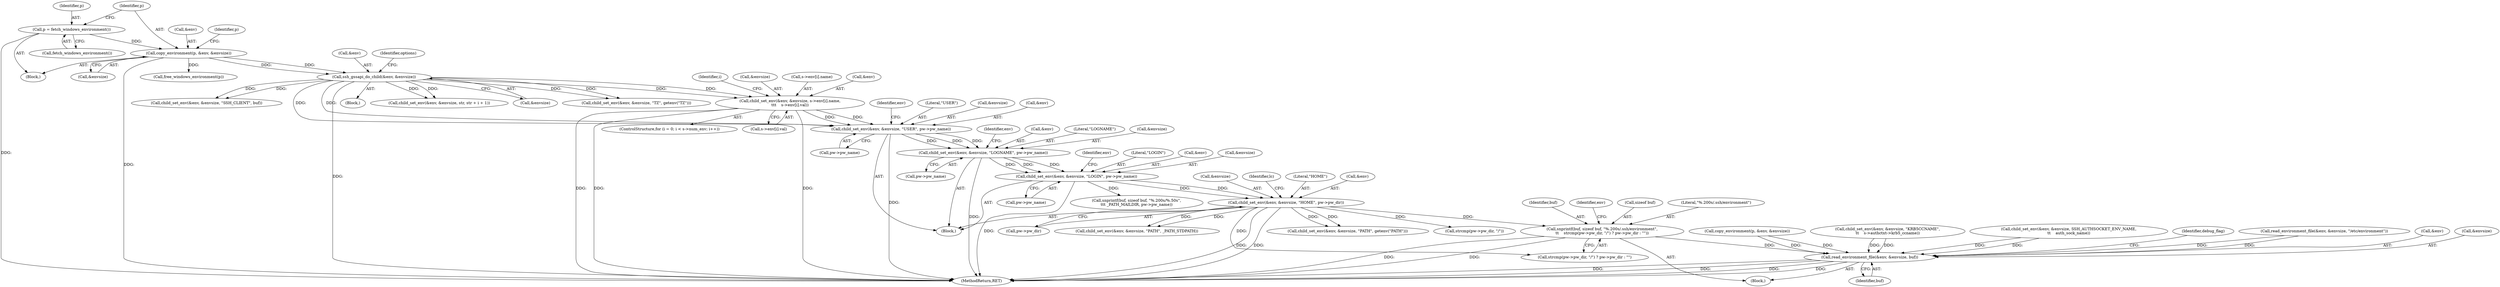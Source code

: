 digraph "0_mindrot_85bdcd7c92fe7ff133bbc4e10a65c91810f88755@API" {
"1000586" [label="(Call,snprintf(buf, sizeof buf, \"%.200s/.ssh/environment\",\n\t\t    strcmp(pw->pw_dir, \"/\") ? pw->pw_dir : \"\"))"];
"1000233" [label="(Call,child_set_env(&env, &envsize, \"HOME\", pw->pw_dir))"];
"1000224" [label="(Call,child_set_env(&env, &envsize, \"LOGIN\", pw->pw_name))"];
"1000215" [label="(Call,child_set_env(&env, &envsize, \"LOGNAME\", pw->pw_name))"];
"1000206" [label="(Call,child_set_env(&env, &envsize, \"USER\", pw->pw_name))"];
"1000187" [label="(Call,child_set_env(&env, &envsize, s->env[i].name,\n\t\t\t    s->env[i].val))"];
"1000165" [label="(Call,ssh_gssapi_do_child(&env, &envsize))"];
"1000157" [label="(Call,copy_environment(p, &env, &envsize))"];
"1000154" [label="(Call,p = fetch_windows_environment())"];
"1000601" [label="(Call,read_environment_file(&env, &envsize, buf))"];
"1000591" [label="(Call,strcmp(pw->pw_dir, \"/\") ? pw->pw_dir : \"\")"];
"1000226" [label="(Identifier,env)"];
"1000236" [label="(Call,&envsize)"];
"1000155" [label="(Identifier,p)"];
"1000601" [label="(Call,read_environment_file(&env, &envsize, buf))"];
"1000175" [label="(Block,)"];
"1000186" [label="(Identifier,i)"];
"1000230" [label="(Call,pw->pw_name)"];
"1000154" [label="(Call,p = fetch_windows_environment())"];
"1000161" [label="(Call,&envsize)"];
"1000630" [label="(MethodReturn,RET)"];
"1000118" [label="(Block,)"];
"1000587" [label="(Identifier,buf)"];
"1000217" [label="(Identifier,env)"];
"1000586" [label="(Call,snprintf(buf, sizeof buf, \"%.200s/.ssh/environment\",\n\t\t    strcmp(pw->pw_dir, \"/\") ? pw->pw_dir : \"\"))"];
"1000176" [label="(ControlStructure,for (i = 0; i < s->num_env; i++))"];
"1000206" [label="(Call,child_set_env(&env, &envsize, \"USER\", pw->pw_name))"];
"1000603" [label="(Identifier,env)"];
"1000159" [label="(Call,&env)"];
"1000216" [label="(Call,&env)"];
"1000557" [label="(Call,copy_environment(p, &env, &envsize))"];
"1000166" [label="(Call,&env)"];
"1000521" [label="(Call,child_set_env(&env, &envsize, \"KRB5CCNAME\",\n\t\t    s->authctxt->krb5_ccname))"];
"1000233" [label="(Call,child_set_env(&env, &envsize, \"HOME\", pw->pw_dir))"];
"1000235" [label="(Identifier,env)"];
"1000606" [label="(Identifier,buf)"];
"1000190" [label="(Call,&envsize)"];
"1000260" [label="(Call,child_set_env(&env, &envsize, \"PATH\", getenv(\"PATH\")))"];
"1000569" [label="(Call,child_set_env(&env, &envsize, SSH_AUTHSOCKET_ENV_NAME,\n\t\t    auth_sock_name))"];
"1000221" [label="(Call,pw->pw_name)"];
"1000215" [label="(Call,child_set_env(&env, &envsize, \"LOGNAME\", pw->pw_name))"];
"1000211" [label="(Literal,\"USER\")"];
"1000585" [label="(Block,)"];
"1000245" [label="(Identifier,lc)"];
"1000165" [label="(Call,ssh_gssapi_do_child(&env, &envsize))"];
"1000608" [label="(Identifier,debug_flag)"];
"1000509" [label="(Call,read_environment_file(&env, &envsize, \"/etc/environment\"))"];
"1000602" [label="(Call,&env)"];
"1000212" [label="(Call,pw->pw_name)"];
"1000157" [label="(Call,copy_environment(p, &env, &envsize))"];
"1000156" [label="(Call,fetch_windows_environment())"];
"1000229" [label="(Literal,\"LOGIN\")"];
"1000225" [label="(Call,&env)"];
"1000592" [label="(Call,strcmp(pw->pw_dir, \"/\"))"];
"1000209" [label="(Call,&envsize)"];
"1000220" [label="(Literal,\"LOGNAME\")"];
"1000173" [label="(Identifier,options)"];
"1000207" [label="(Call,&env)"];
"1000239" [label="(Call,pw->pw_dir)"];
"1000192" [label="(Call,s->env[i].name)"];
"1000152" [label="(Block,)"];
"1000238" [label="(Literal,\"HOME\")"];
"1000163" [label="(Call,free_windows_environment(p))"];
"1000199" [label="(Call,s->env[i].val)"];
"1000234" [label="(Call,&env)"];
"1000588" [label="(Call,sizeof buf)"];
"1000590" [label="(Literal,\"%.200s/.ssh/environment\")"];
"1000187" [label="(Call,child_set_env(&env, &envsize, s->env[i].name,\n\t\t\t    s->env[i].val))"];
"1000348" [label="(Call,child_set_env(&env, &envsize, str, str + i + 1))"];
"1000158" [label="(Identifier,p)"];
"1000168" [label="(Call,&envsize)"];
"1000294" [label="(Call,child_set_env(&env, &envsize, \"TZ\", getenv(\"TZ\")))"];
"1000224" [label="(Call,child_set_env(&env, &envsize, \"LOGIN\", pw->pw_name))"];
"1000188" [label="(Call,&env)"];
"1000268" [label="(Call,snprintf(buf, sizeof buf, \"%.200s/%.50s\",\n\t\t\t _PATH_MAILDIR, pw->pw_name))"];
"1000381" [label="(Call,child_set_env(&env, &envsize, \"SSH_CLIENT\", buf))"];
"1000218" [label="(Call,&envsize)"];
"1000604" [label="(Call,&envsize)"];
"1000252" [label="(Call,child_set_env(&env, &envsize, \"PATH\", _PATH_STDPATH))"];
"1000164" [label="(Identifier,p)"];
"1000227" [label="(Call,&envsize)"];
"1000586" -> "1000585"  [label="AST: "];
"1000586" -> "1000591"  [label="CFG: "];
"1000587" -> "1000586"  [label="AST: "];
"1000588" -> "1000586"  [label="AST: "];
"1000590" -> "1000586"  [label="AST: "];
"1000591" -> "1000586"  [label="AST: "];
"1000603" -> "1000586"  [label="CFG: "];
"1000586" -> "1000630"  [label="DDG: "];
"1000586" -> "1000630"  [label="DDG: "];
"1000233" -> "1000586"  [label="DDG: "];
"1000586" -> "1000601"  [label="DDG: "];
"1000233" -> "1000175"  [label="AST: "];
"1000233" -> "1000239"  [label="CFG: "];
"1000234" -> "1000233"  [label="AST: "];
"1000236" -> "1000233"  [label="AST: "];
"1000238" -> "1000233"  [label="AST: "];
"1000239" -> "1000233"  [label="AST: "];
"1000245" -> "1000233"  [label="CFG: "];
"1000233" -> "1000630"  [label="DDG: "];
"1000233" -> "1000630"  [label="DDG: "];
"1000224" -> "1000233"  [label="DDG: "];
"1000224" -> "1000233"  [label="DDG: "];
"1000233" -> "1000252"  [label="DDG: "];
"1000233" -> "1000252"  [label="DDG: "];
"1000233" -> "1000260"  [label="DDG: "];
"1000233" -> "1000260"  [label="DDG: "];
"1000233" -> "1000592"  [label="DDG: "];
"1000233" -> "1000591"  [label="DDG: "];
"1000224" -> "1000175"  [label="AST: "];
"1000224" -> "1000230"  [label="CFG: "];
"1000225" -> "1000224"  [label="AST: "];
"1000227" -> "1000224"  [label="AST: "];
"1000229" -> "1000224"  [label="AST: "];
"1000230" -> "1000224"  [label="AST: "];
"1000235" -> "1000224"  [label="CFG: "];
"1000224" -> "1000630"  [label="DDG: "];
"1000215" -> "1000224"  [label="DDG: "];
"1000215" -> "1000224"  [label="DDG: "];
"1000215" -> "1000224"  [label="DDG: "];
"1000224" -> "1000268"  [label="DDG: "];
"1000215" -> "1000175"  [label="AST: "];
"1000215" -> "1000221"  [label="CFG: "];
"1000216" -> "1000215"  [label="AST: "];
"1000218" -> "1000215"  [label="AST: "];
"1000220" -> "1000215"  [label="AST: "];
"1000221" -> "1000215"  [label="AST: "];
"1000226" -> "1000215"  [label="CFG: "];
"1000215" -> "1000630"  [label="DDG: "];
"1000206" -> "1000215"  [label="DDG: "];
"1000206" -> "1000215"  [label="DDG: "];
"1000206" -> "1000215"  [label="DDG: "];
"1000206" -> "1000175"  [label="AST: "];
"1000206" -> "1000212"  [label="CFG: "];
"1000207" -> "1000206"  [label="AST: "];
"1000209" -> "1000206"  [label="AST: "];
"1000211" -> "1000206"  [label="AST: "];
"1000212" -> "1000206"  [label="AST: "];
"1000217" -> "1000206"  [label="CFG: "];
"1000206" -> "1000630"  [label="DDG: "];
"1000187" -> "1000206"  [label="DDG: "];
"1000187" -> "1000206"  [label="DDG: "];
"1000165" -> "1000206"  [label="DDG: "];
"1000165" -> "1000206"  [label="DDG: "];
"1000187" -> "1000176"  [label="AST: "];
"1000187" -> "1000199"  [label="CFG: "];
"1000188" -> "1000187"  [label="AST: "];
"1000190" -> "1000187"  [label="AST: "];
"1000192" -> "1000187"  [label="AST: "];
"1000199" -> "1000187"  [label="AST: "];
"1000186" -> "1000187"  [label="CFG: "];
"1000187" -> "1000630"  [label="DDG: "];
"1000187" -> "1000630"  [label="DDG: "];
"1000187" -> "1000630"  [label="DDG: "];
"1000165" -> "1000187"  [label="DDG: "];
"1000165" -> "1000187"  [label="DDG: "];
"1000165" -> "1000118"  [label="AST: "];
"1000165" -> "1000168"  [label="CFG: "];
"1000166" -> "1000165"  [label="AST: "];
"1000168" -> "1000165"  [label="AST: "];
"1000173" -> "1000165"  [label="CFG: "];
"1000165" -> "1000630"  [label="DDG: "];
"1000157" -> "1000165"  [label="DDG: "];
"1000157" -> "1000165"  [label="DDG: "];
"1000165" -> "1000294"  [label="DDG: "];
"1000165" -> "1000294"  [label="DDG: "];
"1000165" -> "1000348"  [label="DDG: "];
"1000165" -> "1000348"  [label="DDG: "];
"1000165" -> "1000381"  [label="DDG: "];
"1000165" -> "1000381"  [label="DDG: "];
"1000157" -> "1000152"  [label="AST: "];
"1000157" -> "1000161"  [label="CFG: "];
"1000158" -> "1000157"  [label="AST: "];
"1000159" -> "1000157"  [label="AST: "];
"1000161" -> "1000157"  [label="AST: "];
"1000164" -> "1000157"  [label="CFG: "];
"1000157" -> "1000630"  [label="DDG: "];
"1000154" -> "1000157"  [label="DDG: "];
"1000157" -> "1000163"  [label="DDG: "];
"1000154" -> "1000152"  [label="AST: "];
"1000154" -> "1000156"  [label="CFG: "];
"1000155" -> "1000154"  [label="AST: "];
"1000156" -> "1000154"  [label="AST: "];
"1000158" -> "1000154"  [label="CFG: "];
"1000154" -> "1000630"  [label="DDG: "];
"1000601" -> "1000585"  [label="AST: "];
"1000601" -> "1000606"  [label="CFG: "];
"1000602" -> "1000601"  [label="AST: "];
"1000604" -> "1000601"  [label="AST: "];
"1000606" -> "1000601"  [label="AST: "];
"1000608" -> "1000601"  [label="CFG: "];
"1000601" -> "1000630"  [label="DDG: "];
"1000601" -> "1000630"  [label="DDG: "];
"1000601" -> "1000630"  [label="DDG: "];
"1000601" -> "1000630"  [label="DDG: "];
"1000521" -> "1000601"  [label="DDG: "];
"1000521" -> "1000601"  [label="DDG: "];
"1000557" -> "1000601"  [label="DDG: "];
"1000557" -> "1000601"  [label="DDG: "];
"1000569" -> "1000601"  [label="DDG: "];
"1000569" -> "1000601"  [label="DDG: "];
"1000509" -> "1000601"  [label="DDG: "];
"1000509" -> "1000601"  [label="DDG: "];
}
